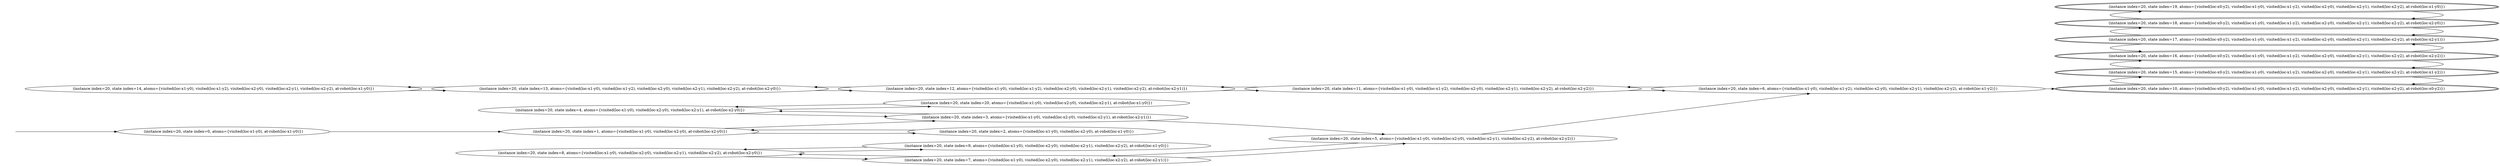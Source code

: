 digraph {
rankdir="LR"
s14[label="(instance index=20, state index=14, atoms={visited(loc-x1-y0), visited(loc-x1-y2), visited(loc-x2-y0), visited(loc-x2-y1), visited(loc-x2-y2), at-robot(loc-x1-y0)})"]
s9[label="(instance index=20, state index=9, atoms={visited(loc-x1-y0), visited(loc-x2-y0), visited(loc-x2-y1), visited(loc-x2-y2), at-robot(loc-x1-y0)})"]
s20[label="(instance index=20, state index=20, atoms={visited(loc-x1-y0), visited(loc-x2-y0), visited(loc-x2-y1), at-robot(loc-x1-y0)})"]
s2[label="(instance index=20, state index=2, atoms={visited(loc-x1-y0), visited(loc-x2-y0), at-robot(loc-x1-y0)})"]
s0[label="(instance index=20, state index=0, atoms={visited(loc-x1-y0), at-robot(loc-x1-y0)})"]
s13[label="(instance index=20, state index=13, atoms={visited(loc-x1-y0), visited(loc-x1-y2), visited(loc-x2-y0), visited(loc-x2-y1), visited(loc-x2-y2), at-robot(loc-x2-y0)})"]
s8[label="(instance index=20, state index=8, atoms={visited(loc-x1-y0), visited(loc-x2-y0), visited(loc-x2-y1), visited(loc-x2-y2), at-robot(loc-x2-y0)})"]
s4[label="(instance index=20, state index=4, atoms={visited(loc-x1-y0), visited(loc-x2-y0), visited(loc-x2-y1), at-robot(loc-x2-y0)})"]
s1[label="(instance index=20, state index=1, atoms={visited(loc-x1-y0), visited(loc-x2-y0), at-robot(loc-x2-y0)})"]
s3[label="(instance index=20, state index=3, atoms={visited(loc-x1-y0), visited(loc-x2-y0), visited(loc-x2-y1), at-robot(loc-x2-y1)})"]
s7[label="(instance index=20, state index=7, atoms={visited(loc-x1-y0), visited(loc-x2-y0), visited(loc-x2-y1), visited(loc-x2-y2), at-robot(loc-x2-y1)})"]
s12[label="(instance index=20, state index=12, atoms={visited(loc-x1-y0), visited(loc-x1-y2), visited(loc-x2-y0), visited(loc-x2-y1), visited(loc-x2-y2), at-robot(loc-x2-y1)})"]
s5[label="(instance index=20, state index=5, atoms={visited(loc-x1-y0), visited(loc-x2-y0), visited(loc-x2-y1), visited(loc-x2-y2), at-robot(loc-x2-y2)})"]
s11[label="(instance index=20, state index=11, atoms={visited(loc-x1-y0), visited(loc-x1-y2), visited(loc-x2-y0), visited(loc-x2-y1), visited(loc-x2-y2), at-robot(loc-x2-y2)})"]
s6[label="(instance index=20, state index=6, atoms={visited(loc-x1-y0), visited(loc-x1-y2), visited(loc-x2-y0), visited(loc-x2-y1), visited(loc-x2-y2), at-robot(loc-x1-y2)})"]
s19[peripheries=2,label="(instance index=20, state index=19, atoms={visited(loc-x0-y2), visited(loc-x1-y0), visited(loc-x1-y2), visited(loc-x2-y0), visited(loc-x2-y1), visited(loc-x2-y2), at-robot(loc-x1-y0)})"]
s18[peripheries=2,label="(instance index=20, state index=18, atoms={visited(loc-x0-y2), visited(loc-x1-y0), visited(loc-x1-y2), visited(loc-x2-y0), visited(loc-x2-y1), visited(loc-x2-y2), at-robot(loc-x2-y0)})"]
s16[peripheries=2,label="(instance index=20, state index=16, atoms={visited(loc-x0-y2), visited(loc-x1-y0), visited(loc-x1-y2), visited(loc-x2-y0), visited(loc-x2-y1), visited(loc-x2-y2), at-robot(loc-x2-y2)})"]
s15[peripheries=2,label="(instance index=20, state index=15, atoms={visited(loc-x0-y2), visited(loc-x1-y0), visited(loc-x1-y2), visited(loc-x2-y0), visited(loc-x2-y1), visited(loc-x2-y2), at-robot(loc-x1-y2)})"]
s17[peripheries=2,label="(instance index=20, state index=17, atoms={visited(loc-x0-y2), visited(loc-x1-y0), visited(loc-x1-y2), visited(loc-x2-y0), visited(loc-x2-y1), visited(loc-x2-y2), at-robot(loc-x2-y1)})"]
s10[peripheries=2,label="(instance index=20, state index=10, atoms={visited(loc-x0-y2), visited(loc-x1-y0), visited(loc-x1-y2), visited(loc-x2-y0), visited(loc-x2-y1), visited(loc-x2-y2), at-robot(loc-x0-y2)})"]
Dangling [ label = "", style = invis ]
{ rank = same; Dangling }
Dangling -> s0
{ rank = same; s0}
{ rank = same; s13,s8,s4,s1}
{ rank = same; s3,s7,s12}
{ rank = same; s5,s11}
{ rank = same; s6}
{ rank = same; s19,s18,s16,s15,s17,s10}
{
s14->s13
s9->s8
s20->s4
s2->s1
s0->s1
}
{
s13->s14
s13->s12
s8->s7
s8->s9
s4->s20
s4->s3
s1->s3
s1->s2
}
{
s3->s5
s3->s4
s7->s5
s7->s8
s12->s13
s12->s11
}
{
s5->s7
s5->s6
s11->s6
s11->s12
}
{
s6->s11
s6->s10
}
{
s19->s18
s18->s19
s18->s17
s16->s15
s16->s17
s15->s10
s15->s16
s17->s18
s17->s16
s10->s15
}
}
